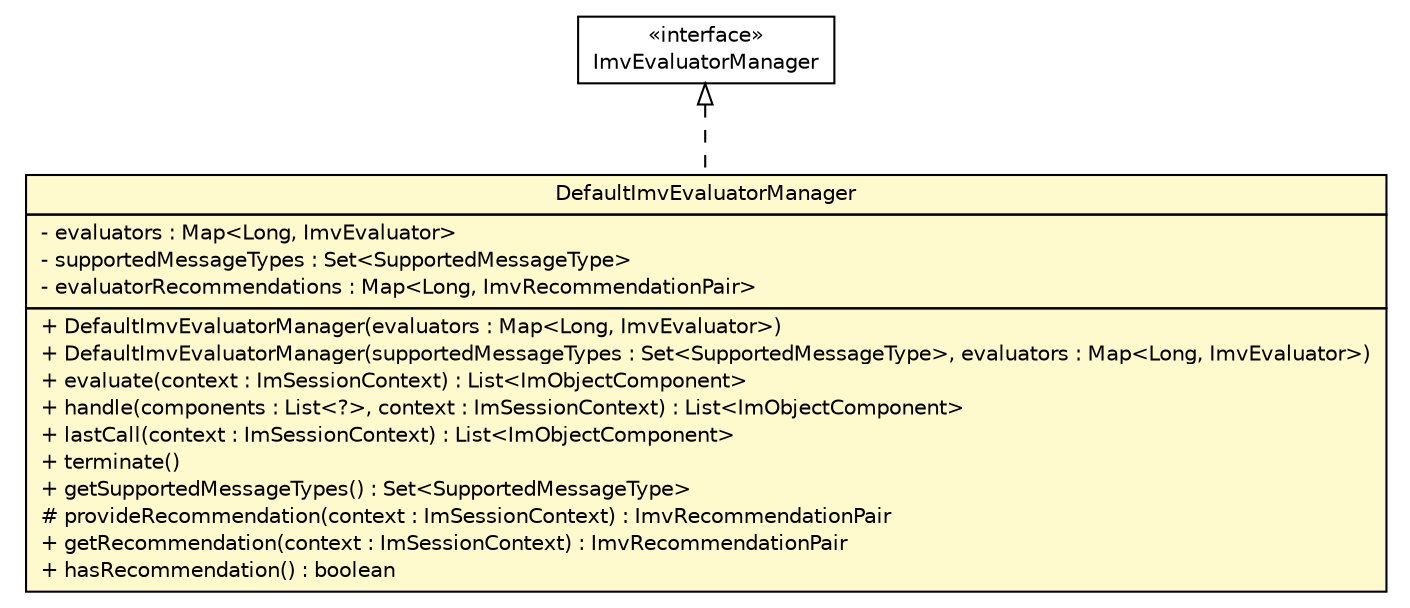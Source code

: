 #!/usr/local/bin/dot
#
# Class diagram 
# Generated by UMLGraph version R5_6 (http://www.umlgraph.org/)
#

digraph G {
	edge [fontname="Helvetica",fontsize=10,labelfontname="Helvetica",labelfontsize=10];
	node [fontname="Helvetica",fontsize=10,shape=plaintext];
	nodesep=0.25;
	ranksep=0.5;
	// de.hsbremen.tc.tnc.im.evaluate.ImvEvaluatorManager
	c2643 [label=<<table title="de.hsbremen.tc.tnc.im.evaluate.ImvEvaluatorManager" border="0" cellborder="1" cellspacing="0" cellpadding="2" port="p" href="../ImvEvaluatorManager.html">
		<tr><td><table border="0" cellspacing="0" cellpadding="1">
<tr><td align="center" balign="center"> &#171;interface&#187; </td></tr>
<tr><td align="center" balign="center"> ImvEvaluatorManager </td></tr>
		</table></td></tr>
		</table>>, URL="../ImvEvaluatorManager.html", fontname="Helvetica", fontcolor="black", fontsize=10.0];
	// de.hsbremen.tc.tnc.im.evaluate.simple.DefaultImvEvaluatorManager
	c2659 [label=<<table title="de.hsbremen.tc.tnc.im.evaluate.simple.DefaultImvEvaluatorManager" border="0" cellborder="1" cellspacing="0" cellpadding="2" port="p" bgcolor="lemonChiffon" href="./DefaultImvEvaluatorManager.html">
		<tr><td><table border="0" cellspacing="0" cellpadding="1">
<tr><td align="center" balign="center"> DefaultImvEvaluatorManager </td></tr>
		</table></td></tr>
		<tr><td><table border="0" cellspacing="0" cellpadding="1">
<tr><td align="left" balign="left"> - evaluators : Map&lt;Long, ImvEvaluator&gt; </td></tr>
<tr><td align="left" balign="left"> - supportedMessageTypes : Set&lt;SupportedMessageType&gt; </td></tr>
<tr><td align="left" balign="left"> - evaluatorRecommendations : Map&lt;Long, ImvRecommendationPair&gt; </td></tr>
		</table></td></tr>
		<tr><td><table border="0" cellspacing="0" cellpadding="1">
<tr><td align="left" balign="left"> + DefaultImvEvaluatorManager(evaluators : Map&lt;Long, ImvEvaluator&gt;) </td></tr>
<tr><td align="left" balign="left"> + DefaultImvEvaluatorManager(supportedMessageTypes : Set&lt;SupportedMessageType&gt;, evaluators : Map&lt;Long, ImvEvaluator&gt;) </td></tr>
<tr><td align="left" balign="left"> + evaluate(context : ImSessionContext) : List&lt;ImObjectComponent&gt; </td></tr>
<tr><td align="left" balign="left"> + handle(components : List&lt;?&gt;, context : ImSessionContext) : List&lt;ImObjectComponent&gt; </td></tr>
<tr><td align="left" balign="left"> + lastCall(context : ImSessionContext) : List&lt;ImObjectComponent&gt; </td></tr>
<tr><td align="left" balign="left"> + terminate() </td></tr>
<tr><td align="left" balign="left"> + getSupportedMessageTypes() : Set&lt;SupportedMessageType&gt; </td></tr>
<tr><td align="left" balign="left"> # provideRecommendation(context : ImSessionContext) : ImvRecommendationPair </td></tr>
<tr><td align="left" balign="left"> + getRecommendation(context : ImSessionContext) : ImvRecommendationPair </td></tr>
<tr><td align="left" balign="left"> + hasRecommendation() : boolean </td></tr>
		</table></td></tr>
		</table>>, URL="./DefaultImvEvaluatorManager.html", fontname="Helvetica", fontcolor="black", fontsize=10.0];
	//de.hsbremen.tc.tnc.im.evaluate.simple.DefaultImvEvaluatorManager implements de.hsbremen.tc.tnc.im.evaluate.ImvEvaluatorManager
	c2643:p -> c2659:p [dir=back,arrowtail=empty,style=dashed];
}

